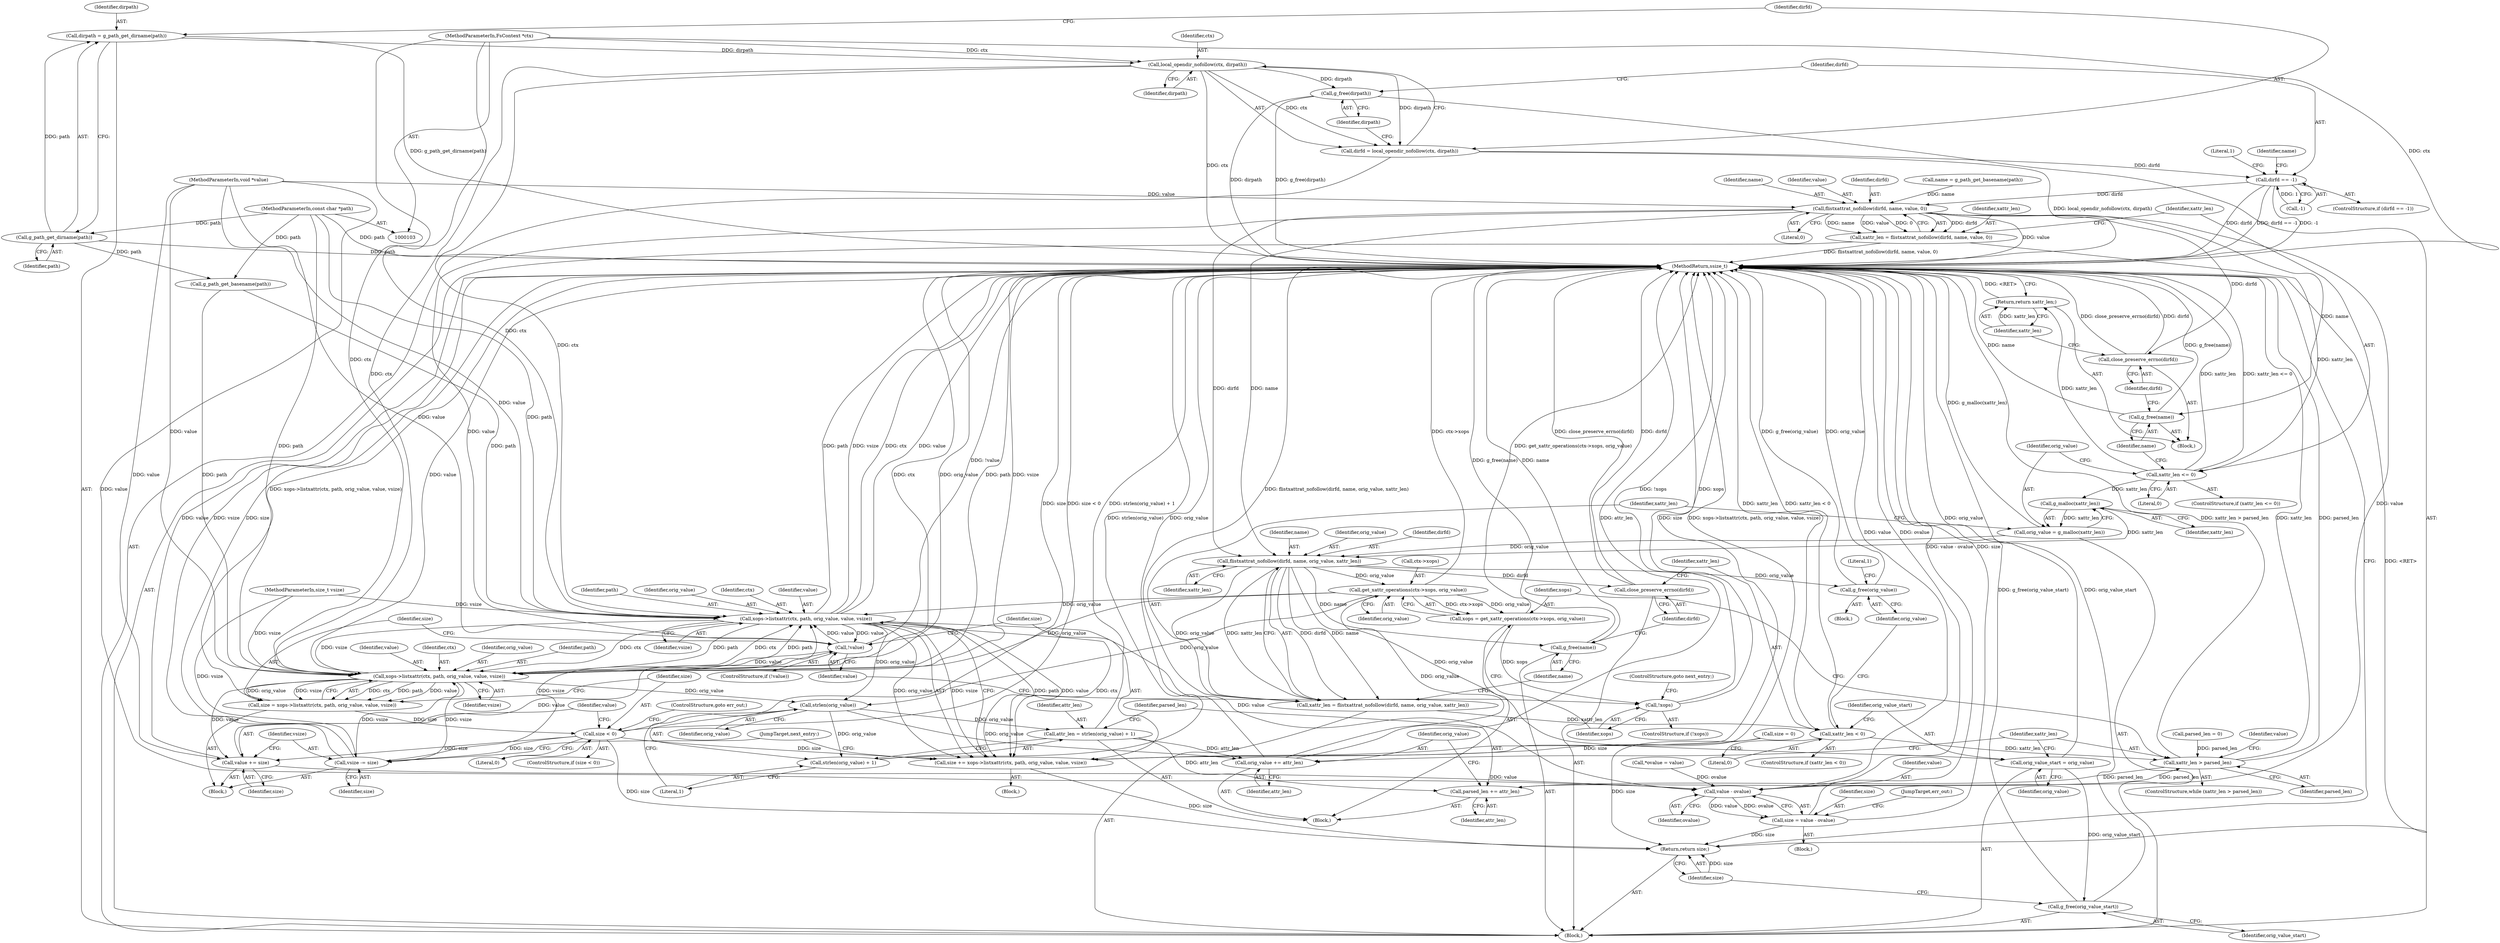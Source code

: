 digraph "0_qemu_4ffcdef4277a91af15a3c09f7d16af072c29f3f2@API" {
"1000135" [label="(Call,local_opendir_nofollow(ctx, dirpath))"];
"1000104" [label="(MethodParameterIn,FsContext *ctx)"];
"1000129" [label="(Call,dirpath = g_path_get_dirname(path))"];
"1000131" [label="(Call,g_path_get_dirname(path))"];
"1000105" [label="(MethodParameterIn,const char *path)"];
"1000133" [label="(Call,dirfd = local_opendir_nofollow(ctx, dirpath))"];
"1000141" [label="(Call,dirfd == -1)"];
"1000155" [label="(Call,flistxattrat_nofollow(dirfd, name, value, 0))"];
"1000153" [label="(Call,xattr_len = flistxattrat_nofollow(dirfd, name, value, 0))"];
"1000161" [label="(Call,xattr_len <= 0)"];
"1000169" [label="(Return,return xattr_len;)"];
"1000173" [label="(Call,g_malloc(xattr_len))"];
"1000171" [label="(Call,orig_value = g_malloc(xattr_len))"];
"1000177" [label="(Call,flistxattrat_nofollow(dirfd, name, orig_value, xattr_len))"];
"1000175" [label="(Call,xattr_len = flistxattrat_nofollow(dirfd, name, orig_value, xattr_len))"];
"1000187" [label="(Call,xattr_len < 0)"];
"1000200" [label="(Call,xattr_len > parsed_len)"];
"1000257" [label="(Call,parsed_len += attr_len)"];
"1000182" [label="(Call,g_free(name))"];
"1000184" [label="(Call,close_preserve_errno(dirfd))"];
"1000191" [label="(Call,g_free(orig_value))"];
"1000196" [label="(Call,orig_value_start = orig_value)"];
"1000272" [label="(Call,g_free(orig_value_start))"];
"1000206" [label="(Call,get_xattr_operations(ctx->xops, orig_value))"];
"1000204" [label="(Call,xops = get_xattr_operations(ctx->xops, orig_value))"];
"1000212" [label="(Call,!xops)"];
"1000222" [label="(Call,xops->listxattr(ctx, path, orig_value, value, vsize))"];
"1000217" [label="(Call,!value)"];
"1000232" [label="(Call,xops->listxattr(ctx, path, orig_value, value, vsize))"];
"1000230" [label="(Call,size = xops->listxattr(ctx, path, orig_value, value, vsize))"];
"1000239" [label="(Call,size < 0)"];
"1000220" [label="(Call,size += xops->listxattr(ctx, path, orig_value, value, vsize))"];
"1000274" [label="(Return,return size;)"];
"1000244" [label="(Call,value += size)"];
"1000268" [label="(Call,value - ovalue)"];
"1000266" [label="(Call,size = value - ovalue)"];
"1000247" [label="(Call,vsize -= size)"];
"1000254" [label="(Call,strlen(orig_value))"];
"1000251" [label="(Call,attr_len = strlen(orig_value) + 1)"];
"1000260" [label="(Call,orig_value += attr_len)"];
"1000253" [label="(Call,strlen(orig_value) + 1)"];
"1000165" [label="(Call,g_free(name))"];
"1000167" [label="(Call,close_preserve_errno(dirfd))"];
"1000138" [label="(Call,g_free(dirpath))"];
"1000135" [label="(Call,local_opendir_nofollow(ctx, dirpath))"];
"1000219" [label="(Block,)"];
"1000274" [label="(Return,return size;)"];
"1000150" [label="(Identifier,name)"];
"1000249" [label="(Identifier,size)"];
"1000156" [label="(Identifier,dirfd)"];
"1000163" [label="(Literal,0)"];
"1000191" [label="(Call,g_free(orig_value))"];
"1000272" [label="(Call,g_free(orig_value_start))"];
"1000245" [label="(Identifier,value)"];
"1000161" [label="(Call,xattr_len <= 0)"];
"1000257" [label="(Call,parsed_len += attr_len)"];
"1000250" [label="(JumpTarget,next_entry:)"];
"1000213" [label="(Identifier,xops)"];
"1000176" [label="(Identifier,xattr_len)"];
"1000199" [label="(ControlStructure,while (xattr_len > parsed_len))"];
"1000232" [label="(Call,xops->listxattr(ctx, path, orig_value, value, vsize))"];
"1000266" [label="(Call,size = value - ovalue)"];
"1000179" [label="(Identifier,name)"];
"1000192" [label="(Identifier,orig_value)"];
"1000107" [label="(MethodParameterIn,size_t vsize)"];
"1000229" [label="(Block,)"];
"1000165" [label="(Call,g_free(name))"];
"1000143" [label="(Call,-1)"];
"1000275" [label="(Identifier,size)"];
"1000154" [label="(Identifier,xattr_len)"];
"1000254" [label="(Call,strlen(orig_value))"];
"1000134" [label="(Identifier,dirfd)"];
"1000196" [label="(Call,orig_value_start = orig_value)"];
"1000239" [label="(Call,size < 0)"];
"1000230" [label="(Call,size = xops->listxattr(ctx, path, orig_value, value, vsize))"];
"1000270" [label="(Identifier,ovalue)"];
"1000172" [label="(Identifier,orig_value)"];
"1000222" [label="(Call,xops->listxattr(ctx, path, orig_value, value, vsize))"];
"1000186" [label="(ControlStructure,if (xattr_len < 0))"];
"1000183" [label="(Identifier,name)"];
"1000212" [label="(Call,!xops)"];
"1000185" [label="(Identifier,dirfd)"];
"1000166" [label="(Identifier,name)"];
"1000104" [label="(MethodParameterIn,FsContext *ctx)"];
"1000261" [label="(Identifier,orig_value)"];
"1000243" [label="(ControlStructure,goto err_out;)"];
"1000142" [label="(Identifier,dirfd)"];
"1000132" [label="(Identifier,path)"];
"1000177" [label="(Call,flistxattrat_nofollow(dirfd, name, orig_value, xattr_len))"];
"1000148" [label="(Literal,1)"];
"1000203" [label="(Block,)"];
"1000211" [label="(ControlStructure,if (!xops))"];
"1000170" [label="(Identifier,xattr_len)"];
"1000236" [label="(Identifier,value)"];
"1000140" [label="(ControlStructure,if (dirfd == -1))"];
"1000167" [label="(Call,close_preserve_errno(dirfd))"];
"1000205" [label="(Identifier,xops)"];
"1000131" [label="(Call,g_path_get_dirname(path))"];
"1000174" [label="(Identifier,xattr_len)"];
"1000149" [label="(Call,name = g_path_get_basename(path))"];
"1000260" [label="(Call,orig_value += attr_len)"];
"1000164" [label="(Block,)"];
"1000184" [label="(Call,close_preserve_errno(dirfd))"];
"1000190" [label="(Block,)"];
"1000182" [label="(Call,g_free(name))"];
"1000141" [label="(Call,dirfd == -1)"];
"1000233" [label="(Identifier,ctx)"];
"1000151" [label="(Call,g_path_get_basename(path))"];
"1000259" [label="(Identifier,attr_len)"];
"1000139" [label="(Identifier,dirpath)"];
"1000221" [label="(Identifier,size)"];
"1000207" [label="(Call,ctx->xops)"];
"1000244" [label="(Call,value += size)"];
"1000235" [label="(Identifier,orig_value)"];
"1000237" [label="(Identifier,vsize)"];
"1000267" [label="(Identifier,size)"];
"1000231" [label="(Identifier,size)"];
"1000251" [label="(Call,attr_len = strlen(orig_value) + 1)"];
"1000160" [label="(ControlStructure,if (xattr_len <= 0))"];
"1000217" [label="(Call,!value)"];
"1000268" [label="(Call,value - ovalue)"];
"1000240" [label="(Identifier,size)"];
"1000157" [label="(Identifier,name)"];
"1000224" [label="(Identifier,path)"];
"1000138" [label="(Call,g_free(dirpath))"];
"1000129" [label="(Call,dirpath = g_path_get_dirname(path))"];
"1000158" [label="(Identifier,value)"];
"1000225" [label="(Identifier,orig_value)"];
"1000187" [label="(Call,xattr_len < 0)"];
"1000215" [label="(ControlStructure,goto next_entry;)"];
"1000201" [label="(Identifier,xattr_len)"];
"1000122" [label="(Call,parsed_len = 0)"];
"1000130" [label="(Identifier,dirpath)"];
"1000169" [label="(Return,return xattr_len;)"];
"1000189" [label="(Literal,0)"];
"1000247" [label="(Call,vsize -= size)"];
"1000136" [label="(Identifier,ctx)"];
"1000256" [label="(Literal,1)"];
"1000168" [label="(Identifier,dirfd)"];
"1000188" [label="(Identifier,xattr_len)"];
"1000181" [label="(Identifier,xattr_len)"];
"1000200" [label="(Call,xattr_len > parsed_len)"];
"1000264" [label="(Identifier,value)"];
"1000159" [label="(Literal,0)"];
"1000206" [label="(Call,get_xattr_operations(ctx->xops, orig_value))"];
"1000110" [label="(Call,size = 0)"];
"1000195" [label="(Literal,1)"];
"1000220" [label="(Call,size += xops->listxattr(ctx, path, orig_value, value, vsize))"];
"1000153" [label="(Call,xattr_len = flistxattrat_nofollow(dirfd, name, value, 0))"];
"1000218" [label="(Identifier,value)"];
"1000180" [label="(Identifier,orig_value)"];
"1000223" [label="(Identifier,ctx)"];
"1000253" [label="(Call,strlen(orig_value) + 1)"];
"1000137" [label="(Identifier,dirpath)"];
"1000234" [label="(Identifier,path)"];
"1000202" [label="(Identifier,parsed_len)"];
"1000248" [label="(Identifier,vsize)"];
"1000246" [label="(Identifier,size)"];
"1000198" [label="(Identifier,orig_value)"];
"1000197" [label="(Identifier,orig_value_start)"];
"1000269" [label="(Identifier,value)"];
"1000273" [label="(Identifier,orig_value_start)"];
"1000265" [label="(Block,)"];
"1000175" [label="(Call,xattr_len = flistxattrat_nofollow(dirfd, name, orig_value, xattr_len))"];
"1000162" [label="(Identifier,xattr_len)"];
"1000155" [label="(Call,flistxattrat_nofollow(dirfd, name, value, 0))"];
"1000108" [label="(Block,)"];
"1000271" [label="(JumpTarget,err_out:)"];
"1000204" [label="(Call,xops = get_xattr_operations(ctx->xops, orig_value))"];
"1000216" [label="(ControlStructure,if (!value))"];
"1000262" [label="(Identifier,attr_len)"];
"1000210" [label="(Identifier,orig_value)"];
"1000258" [label="(Identifier,parsed_len)"];
"1000133" [label="(Call,dirfd = local_opendir_nofollow(ctx, dirpath))"];
"1000178" [label="(Identifier,dirfd)"];
"1000173" [label="(Call,g_malloc(xattr_len))"];
"1000241" [label="(Literal,0)"];
"1000114" [label="(Call,*ovalue = value)"];
"1000238" [label="(ControlStructure,if (size < 0))"];
"1000227" [label="(Identifier,vsize)"];
"1000105" [label="(MethodParameterIn,const char *path)"];
"1000252" [label="(Identifier,attr_len)"];
"1000276" [label="(MethodReturn,ssize_t)"];
"1000106" [label="(MethodParameterIn,void *value)"];
"1000226" [label="(Identifier,value)"];
"1000171" [label="(Call,orig_value = g_malloc(xattr_len))"];
"1000255" [label="(Identifier,orig_value)"];
"1000135" -> "1000133"  [label="AST: "];
"1000135" -> "1000137"  [label="CFG: "];
"1000136" -> "1000135"  [label="AST: "];
"1000137" -> "1000135"  [label="AST: "];
"1000133" -> "1000135"  [label="CFG: "];
"1000135" -> "1000276"  [label="DDG: ctx"];
"1000135" -> "1000133"  [label="DDG: ctx"];
"1000135" -> "1000133"  [label="DDG: dirpath"];
"1000104" -> "1000135"  [label="DDG: ctx"];
"1000129" -> "1000135"  [label="DDG: dirpath"];
"1000135" -> "1000138"  [label="DDG: dirpath"];
"1000135" -> "1000222"  [label="DDG: ctx"];
"1000135" -> "1000232"  [label="DDG: ctx"];
"1000104" -> "1000103"  [label="AST: "];
"1000104" -> "1000276"  [label="DDG: ctx"];
"1000104" -> "1000222"  [label="DDG: ctx"];
"1000104" -> "1000232"  [label="DDG: ctx"];
"1000129" -> "1000108"  [label="AST: "];
"1000129" -> "1000131"  [label="CFG: "];
"1000130" -> "1000129"  [label="AST: "];
"1000131" -> "1000129"  [label="AST: "];
"1000134" -> "1000129"  [label="CFG: "];
"1000129" -> "1000276"  [label="DDG: g_path_get_dirname(path)"];
"1000131" -> "1000129"  [label="DDG: path"];
"1000131" -> "1000132"  [label="CFG: "];
"1000132" -> "1000131"  [label="AST: "];
"1000131" -> "1000276"  [label="DDG: path"];
"1000105" -> "1000131"  [label="DDG: path"];
"1000131" -> "1000151"  [label="DDG: path"];
"1000105" -> "1000103"  [label="AST: "];
"1000105" -> "1000276"  [label="DDG: path"];
"1000105" -> "1000151"  [label="DDG: path"];
"1000105" -> "1000222"  [label="DDG: path"];
"1000105" -> "1000232"  [label="DDG: path"];
"1000133" -> "1000108"  [label="AST: "];
"1000134" -> "1000133"  [label="AST: "];
"1000139" -> "1000133"  [label="CFG: "];
"1000133" -> "1000276"  [label="DDG: local_opendir_nofollow(ctx, dirpath)"];
"1000133" -> "1000141"  [label="DDG: dirfd"];
"1000141" -> "1000140"  [label="AST: "];
"1000141" -> "1000143"  [label="CFG: "];
"1000142" -> "1000141"  [label="AST: "];
"1000143" -> "1000141"  [label="AST: "];
"1000148" -> "1000141"  [label="CFG: "];
"1000150" -> "1000141"  [label="CFG: "];
"1000141" -> "1000276"  [label="DDG: dirfd"];
"1000141" -> "1000276"  [label="DDG: dirfd == -1"];
"1000141" -> "1000276"  [label="DDG: -1"];
"1000143" -> "1000141"  [label="DDG: 1"];
"1000141" -> "1000155"  [label="DDG: dirfd"];
"1000155" -> "1000153"  [label="AST: "];
"1000155" -> "1000159"  [label="CFG: "];
"1000156" -> "1000155"  [label="AST: "];
"1000157" -> "1000155"  [label="AST: "];
"1000158" -> "1000155"  [label="AST: "];
"1000159" -> "1000155"  [label="AST: "];
"1000153" -> "1000155"  [label="CFG: "];
"1000155" -> "1000276"  [label="DDG: value"];
"1000155" -> "1000153"  [label="DDG: dirfd"];
"1000155" -> "1000153"  [label="DDG: name"];
"1000155" -> "1000153"  [label="DDG: value"];
"1000155" -> "1000153"  [label="DDG: 0"];
"1000149" -> "1000155"  [label="DDG: name"];
"1000106" -> "1000155"  [label="DDG: value"];
"1000155" -> "1000165"  [label="DDG: name"];
"1000155" -> "1000167"  [label="DDG: dirfd"];
"1000155" -> "1000177"  [label="DDG: dirfd"];
"1000155" -> "1000177"  [label="DDG: name"];
"1000155" -> "1000217"  [label="DDG: value"];
"1000155" -> "1000268"  [label="DDG: value"];
"1000153" -> "1000108"  [label="AST: "];
"1000154" -> "1000153"  [label="AST: "];
"1000162" -> "1000153"  [label="CFG: "];
"1000153" -> "1000276"  [label="DDG: flistxattrat_nofollow(dirfd, name, value, 0)"];
"1000153" -> "1000161"  [label="DDG: xattr_len"];
"1000161" -> "1000160"  [label="AST: "];
"1000161" -> "1000163"  [label="CFG: "];
"1000162" -> "1000161"  [label="AST: "];
"1000163" -> "1000161"  [label="AST: "];
"1000166" -> "1000161"  [label="CFG: "];
"1000172" -> "1000161"  [label="CFG: "];
"1000161" -> "1000276"  [label="DDG: xattr_len"];
"1000161" -> "1000276"  [label="DDG: xattr_len <= 0"];
"1000161" -> "1000169"  [label="DDG: xattr_len"];
"1000161" -> "1000173"  [label="DDG: xattr_len"];
"1000169" -> "1000164"  [label="AST: "];
"1000169" -> "1000170"  [label="CFG: "];
"1000170" -> "1000169"  [label="AST: "];
"1000276" -> "1000169"  [label="CFG: "];
"1000169" -> "1000276"  [label="DDG: <RET>"];
"1000170" -> "1000169"  [label="DDG: xattr_len"];
"1000173" -> "1000171"  [label="AST: "];
"1000173" -> "1000174"  [label="CFG: "];
"1000174" -> "1000173"  [label="AST: "];
"1000171" -> "1000173"  [label="CFG: "];
"1000173" -> "1000171"  [label="DDG: xattr_len"];
"1000173" -> "1000177"  [label="DDG: xattr_len"];
"1000171" -> "1000108"  [label="AST: "];
"1000172" -> "1000171"  [label="AST: "];
"1000176" -> "1000171"  [label="CFG: "];
"1000171" -> "1000276"  [label="DDG: g_malloc(xattr_len)"];
"1000171" -> "1000177"  [label="DDG: orig_value"];
"1000177" -> "1000175"  [label="AST: "];
"1000177" -> "1000181"  [label="CFG: "];
"1000178" -> "1000177"  [label="AST: "];
"1000179" -> "1000177"  [label="AST: "];
"1000180" -> "1000177"  [label="AST: "];
"1000181" -> "1000177"  [label="AST: "];
"1000175" -> "1000177"  [label="CFG: "];
"1000177" -> "1000175"  [label="DDG: dirfd"];
"1000177" -> "1000175"  [label="DDG: name"];
"1000177" -> "1000175"  [label="DDG: orig_value"];
"1000177" -> "1000175"  [label="DDG: xattr_len"];
"1000177" -> "1000182"  [label="DDG: name"];
"1000177" -> "1000184"  [label="DDG: dirfd"];
"1000177" -> "1000191"  [label="DDG: orig_value"];
"1000177" -> "1000196"  [label="DDG: orig_value"];
"1000177" -> "1000206"  [label="DDG: orig_value"];
"1000175" -> "1000108"  [label="AST: "];
"1000176" -> "1000175"  [label="AST: "];
"1000183" -> "1000175"  [label="CFG: "];
"1000175" -> "1000276"  [label="DDG: flistxattrat_nofollow(dirfd, name, orig_value, xattr_len)"];
"1000175" -> "1000187"  [label="DDG: xattr_len"];
"1000187" -> "1000186"  [label="AST: "];
"1000187" -> "1000189"  [label="CFG: "];
"1000188" -> "1000187"  [label="AST: "];
"1000189" -> "1000187"  [label="AST: "];
"1000192" -> "1000187"  [label="CFG: "];
"1000197" -> "1000187"  [label="CFG: "];
"1000187" -> "1000276"  [label="DDG: xattr_len"];
"1000187" -> "1000276"  [label="DDG: xattr_len < 0"];
"1000187" -> "1000200"  [label="DDG: xattr_len"];
"1000200" -> "1000199"  [label="AST: "];
"1000200" -> "1000202"  [label="CFG: "];
"1000201" -> "1000200"  [label="AST: "];
"1000202" -> "1000200"  [label="AST: "];
"1000205" -> "1000200"  [label="CFG: "];
"1000264" -> "1000200"  [label="CFG: "];
"1000200" -> "1000276"  [label="DDG: xattr_len > parsed_len"];
"1000200" -> "1000276"  [label="DDG: xattr_len"];
"1000200" -> "1000276"  [label="DDG: parsed_len"];
"1000122" -> "1000200"  [label="DDG: parsed_len"];
"1000257" -> "1000200"  [label="DDG: parsed_len"];
"1000200" -> "1000257"  [label="DDG: parsed_len"];
"1000257" -> "1000203"  [label="AST: "];
"1000257" -> "1000259"  [label="CFG: "];
"1000258" -> "1000257"  [label="AST: "];
"1000259" -> "1000257"  [label="AST: "];
"1000261" -> "1000257"  [label="CFG: "];
"1000251" -> "1000257"  [label="DDG: attr_len"];
"1000182" -> "1000108"  [label="AST: "];
"1000182" -> "1000183"  [label="CFG: "];
"1000183" -> "1000182"  [label="AST: "];
"1000185" -> "1000182"  [label="CFG: "];
"1000182" -> "1000276"  [label="DDG: g_free(name)"];
"1000182" -> "1000276"  [label="DDG: name"];
"1000184" -> "1000108"  [label="AST: "];
"1000184" -> "1000185"  [label="CFG: "];
"1000185" -> "1000184"  [label="AST: "];
"1000188" -> "1000184"  [label="CFG: "];
"1000184" -> "1000276"  [label="DDG: dirfd"];
"1000184" -> "1000276"  [label="DDG: close_preserve_errno(dirfd)"];
"1000191" -> "1000190"  [label="AST: "];
"1000191" -> "1000192"  [label="CFG: "];
"1000192" -> "1000191"  [label="AST: "];
"1000195" -> "1000191"  [label="CFG: "];
"1000191" -> "1000276"  [label="DDG: g_free(orig_value)"];
"1000191" -> "1000276"  [label="DDG: orig_value"];
"1000196" -> "1000108"  [label="AST: "];
"1000196" -> "1000198"  [label="CFG: "];
"1000197" -> "1000196"  [label="AST: "];
"1000198" -> "1000196"  [label="AST: "];
"1000201" -> "1000196"  [label="CFG: "];
"1000196" -> "1000276"  [label="DDG: orig_value"];
"1000196" -> "1000272"  [label="DDG: orig_value_start"];
"1000272" -> "1000108"  [label="AST: "];
"1000272" -> "1000273"  [label="CFG: "];
"1000273" -> "1000272"  [label="AST: "];
"1000275" -> "1000272"  [label="CFG: "];
"1000272" -> "1000276"  [label="DDG: orig_value_start"];
"1000272" -> "1000276"  [label="DDG: g_free(orig_value_start)"];
"1000206" -> "1000204"  [label="AST: "];
"1000206" -> "1000210"  [label="CFG: "];
"1000207" -> "1000206"  [label="AST: "];
"1000210" -> "1000206"  [label="AST: "];
"1000204" -> "1000206"  [label="CFG: "];
"1000206" -> "1000276"  [label="DDG: ctx->xops"];
"1000206" -> "1000204"  [label="DDG: ctx->xops"];
"1000206" -> "1000204"  [label="DDG: orig_value"];
"1000260" -> "1000206"  [label="DDG: orig_value"];
"1000206" -> "1000222"  [label="DDG: orig_value"];
"1000206" -> "1000232"  [label="DDG: orig_value"];
"1000206" -> "1000254"  [label="DDG: orig_value"];
"1000204" -> "1000203"  [label="AST: "];
"1000205" -> "1000204"  [label="AST: "];
"1000213" -> "1000204"  [label="CFG: "];
"1000204" -> "1000276"  [label="DDG: get_xattr_operations(ctx->xops, orig_value)"];
"1000204" -> "1000212"  [label="DDG: xops"];
"1000212" -> "1000211"  [label="AST: "];
"1000212" -> "1000213"  [label="CFG: "];
"1000213" -> "1000212"  [label="AST: "];
"1000215" -> "1000212"  [label="CFG: "];
"1000218" -> "1000212"  [label="CFG: "];
"1000212" -> "1000276"  [label="DDG: !xops"];
"1000212" -> "1000276"  [label="DDG: xops"];
"1000222" -> "1000220"  [label="AST: "];
"1000222" -> "1000227"  [label="CFG: "];
"1000223" -> "1000222"  [label="AST: "];
"1000224" -> "1000222"  [label="AST: "];
"1000225" -> "1000222"  [label="AST: "];
"1000226" -> "1000222"  [label="AST: "];
"1000227" -> "1000222"  [label="AST: "];
"1000220" -> "1000222"  [label="CFG: "];
"1000222" -> "1000276"  [label="DDG: vsize"];
"1000222" -> "1000276"  [label="DDG: ctx"];
"1000222" -> "1000276"  [label="DDG: value"];
"1000222" -> "1000276"  [label="DDG: path"];
"1000222" -> "1000217"  [label="DDG: value"];
"1000222" -> "1000220"  [label="DDG: path"];
"1000222" -> "1000220"  [label="DDG: value"];
"1000222" -> "1000220"  [label="DDG: vsize"];
"1000222" -> "1000220"  [label="DDG: ctx"];
"1000222" -> "1000220"  [label="DDG: orig_value"];
"1000232" -> "1000222"  [label="DDG: ctx"];
"1000232" -> "1000222"  [label="DDG: path"];
"1000151" -> "1000222"  [label="DDG: path"];
"1000217" -> "1000222"  [label="DDG: value"];
"1000106" -> "1000222"  [label="DDG: value"];
"1000247" -> "1000222"  [label="DDG: vsize"];
"1000107" -> "1000222"  [label="DDG: vsize"];
"1000222" -> "1000232"  [label="DDG: ctx"];
"1000222" -> "1000232"  [label="DDG: path"];
"1000222" -> "1000232"  [label="DDG: vsize"];
"1000222" -> "1000254"  [label="DDG: orig_value"];
"1000222" -> "1000268"  [label="DDG: value"];
"1000217" -> "1000216"  [label="AST: "];
"1000217" -> "1000218"  [label="CFG: "];
"1000218" -> "1000217"  [label="AST: "];
"1000221" -> "1000217"  [label="CFG: "];
"1000231" -> "1000217"  [label="CFG: "];
"1000217" -> "1000276"  [label="DDG: !value"];
"1000244" -> "1000217"  [label="DDG: value"];
"1000106" -> "1000217"  [label="DDG: value"];
"1000217" -> "1000232"  [label="DDG: value"];
"1000232" -> "1000230"  [label="AST: "];
"1000232" -> "1000237"  [label="CFG: "];
"1000233" -> "1000232"  [label="AST: "];
"1000234" -> "1000232"  [label="AST: "];
"1000235" -> "1000232"  [label="AST: "];
"1000236" -> "1000232"  [label="AST: "];
"1000237" -> "1000232"  [label="AST: "];
"1000230" -> "1000232"  [label="CFG: "];
"1000232" -> "1000276"  [label="DDG: vsize"];
"1000232" -> "1000276"  [label="DDG: value"];
"1000232" -> "1000276"  [label="DDG: ctx"];
"1000232" -> "1000276"  [label="DDG: orig_value"];
"1000232" -> "1000276"  [label="DDG: path"];
"1000232" -> "1000230"  [label="DDG: ctx"];
"1000232" -> "1000230"  [label="DDG: path"];
"1000232" -> "1000230"  [label="DDG: value"];
"1000232" -> "1000230"  [label="DDG: orig_value"];
"1000232" -> "1000230"  [label="DDG: vsize"];
"1000151" -> "1000232"  [label="DDG: path"];
"1000106" -> "1000232"  [label="DDG: value"];
"1000247" -> "1000232"  [label="DDG: vsize"];
"1000107" -> "1000232"  [label="DDG: vsize"];
"1000232" -> "1000244"  [label="DDG: value"];
"1000232" -> "1000247"  [label="DDG: vsize"];
"1000232" -> "1000254"  [label="DDG: orig_value"];
"1000230" -> "1000229"  [label="AST: "];
"1000231" -> "1000230"  [label="AST: "];
"1000240" -> "1000230"  [label="CFG: "];
"1000230" -> "1000276"  [label="DDG: xops->listxattr(ctx, path, orig_value, value, vsize)"];
"1000230" -> "1000239"  [label="DDG: size"];
"1000239" -> "1000238"  [label="AST: "];
"1000239" -> "1000241"  [label="CFG: "];
"1000240" -> "1000239"  [label="AST: "];
"1000241" -> "1000239"  [label="AST: "];
"1000243" -> "1000239"  [label="CFG: "];
"1000245" -> "1000239"  [label="CFG: "];
"1000239" -> "1000276"  [label="DDG: size < 0"];
"1000239" -> "1000276"  [label="DDG: size"];
"1000239" -> "1000220"  [label="DDG: size"];
"1000239" -> "1000244"  [label="DDG: size"];
"1000239" -> "1000247"  [label="DDG: size"];
"1000239" -> "1000274"  [label="DDG: size"];
"1000220" -> "1000219"  [label="AST: "];
"1000221" -> "1000220"  [label="AST: "];
"1000250" -> "1000220"  [label="CFG: "];
"1000220" -> "1000276"  [label="DDG: size"];
"1000220" -> "1000276"  [label="DDG: xops->listxattr(ctx, path, orig_value, value, vsize)"];
"1000110" -> "1000220"  [label="DDG: size"];
"1000220" -> "1000274"  [label="DDG: size"];
"1000274" -> "1000108"  [label="AST: "];
"1000274" -> "1000275"  [label="CFG: "];
"1000275" -> "1000274"  [label="AST: "];
"1000276" -> "1000274"  [label="CFG: "];
"1000274" -> "1000276"  [label="DDG: <RET>"];
"1000275" -> "1000274"  [label="DDG: size"];
"1000266" -> "1000274"  [label="DDG: size"];
"1000110" -> "1000274"  [label="DDG: size"];
"1000244" -> "1000229"  [label="AST: "];
"1000244" -> "1000246"  [label="CFG: "];
"1000245" -> "1000244"  [label="AST: "];
"1000246" -> "1000244"  [label="AST: "];
"1000248" -> "1000244"  [label="CFG: "];
"1000244" -> "1000276"  [label="DDG: value"];
"1000106" -> "1000244"  [label="DDG: value"];
"1000244" -> "1000268"  [label="DDG: value"];
"1000268" -> "1000266"  [label="AST: "];
"1000268" -> "1000270"  [label="CFG: "];
"1000269" -> "1000268"  [label="AST: "];
"1000270" -> "1000268"  [label="AST: "];
"1000266" -> "1000268"  [label="CFG: "];
"1000268" -> "1000276"  [label="DDG: value"];
"1000268" -> "1000276"  [label="DDG: ovalue"];
"1000268" -> "1000266"  [label="DDG: value"];
"1000268" -> "1000266"  [label="DDG: ovalue"];
"1000106" -> "1000268"  [label="DDG: value"];
"1000114" -> "1000268"  [label="DDG: ovalue"];
"1000266" -> "1000265"  [label="AST: "];
"1000267" -> "1000266"  [label="AST: "];
"1000271" -> "1000266"  [label="CFG: "];
"1000266" -> "1000276"  [label="DDG: value - ovalue"];
"1000266" -> "1000276"  [label="DDG: size"];
"1000247" -> "1000229"  [label="AST: "];
"1000247" -> "1000249"  [label="CFG: "];
"1000248" -> "1000247"  [label="AST: "];
"1000249" -> "1000247"  [label="AST: "];
"1000250" -> "1000247"  [label="CFG: "];
"1000247" -> "1000276"  [label="DDG: vsize"];
"1000247" -> "1000276"  [label="DDG: size"];
"1000107" -> "1000247"  [label="DDG: vsize"];
"1000254" -> "1000253"  [label="AST: "];
"1000254" -> "1000255"  [label="CFG: "];
"1000255" -> "1000254"  [label="AST: "];
"1000256" -> "1000254"  [label="CFG: "];
"1000254" -> "1000251"  [label="DDG: orig_value"];
"1000254" -> "1000253"  [label="DDG: orig_value"];
"1000254" -> "1000260"  [label="DDG: orig_value"];
"1000251" -> "1000203"  [label="AST: "];
"1000251" -> "1000253"  [label="CFG: "];
"1000252" -> "1000251"  [label="AST: "];
"1000253" -> "1000251"  [label="AST: "];
"1000258" -> "1000251"  [label="CFG: "];
"1000251" -> "1000276"  [label="DDG: strlen(orig_value) + 1"];
"1000251" -> "1000260"  [label="DDG: attr_len"];
"1000260" -> "1000203"  [label="AST: "];
"1000260" -> "1000262"  [label="CFG: "];
"1000261" -> "1000260"  [label="AST: "];
"1000262" -> "1000260"  [label="AST: "];
"1000201" -> "1000260"  [label="CFG: "];
"1000260" -> "1000276"  [label="DDG: attr_len"];
"1000260" -> "1000276"  [label="DDG: orig_value"];
"1000253" -> "1000256"  [label="CFG: "];
"1000256" -> "1000253"  [label="AST: "];
"1000253" -> "1000276"  [label="DDG: strlen(orig_value)"];
"1000165" -> "1000164"  [label="AST: "];
"1000165" -> "1000166"  [label="CFG: "];
"1000166" -> "1000165"  [label="AST: "];
"1000168" -> "1000165"  [label="CFG: "];
"1000165" -> "1000276"  [label="DDG: name"];
"1000165" -> "1000276"  [label="DDG: g_free(name)"];
"1000167" -> "1000164"  [label="AST: "];
"1000167" -> "1000168"  [label="CFG: "];
"1000168" -> "1000167"  [label="AST: "];
"1000170" -> "1000167"  [label="CFG: "];
"1000167" -> "1000276"  [label="DDG: dirfd"];
"1000167" -> "1000276"  [label="DDG: close_preserve_errno(dirfd)"];
"1000138" -> "1000108"  [label="AST: "];
"1000138" -> "1000139"  [label="CFG: "];
"1000139" -> "1000138"  [label="AST: "];
"1000142" -> "1000138"  [label="CFG: "];
"1000138" -> "1000276"  [label="DDG: dirpath"];
"1000138" -> "1000276"  [label="DDG: g_free(dirpath)"];
}
